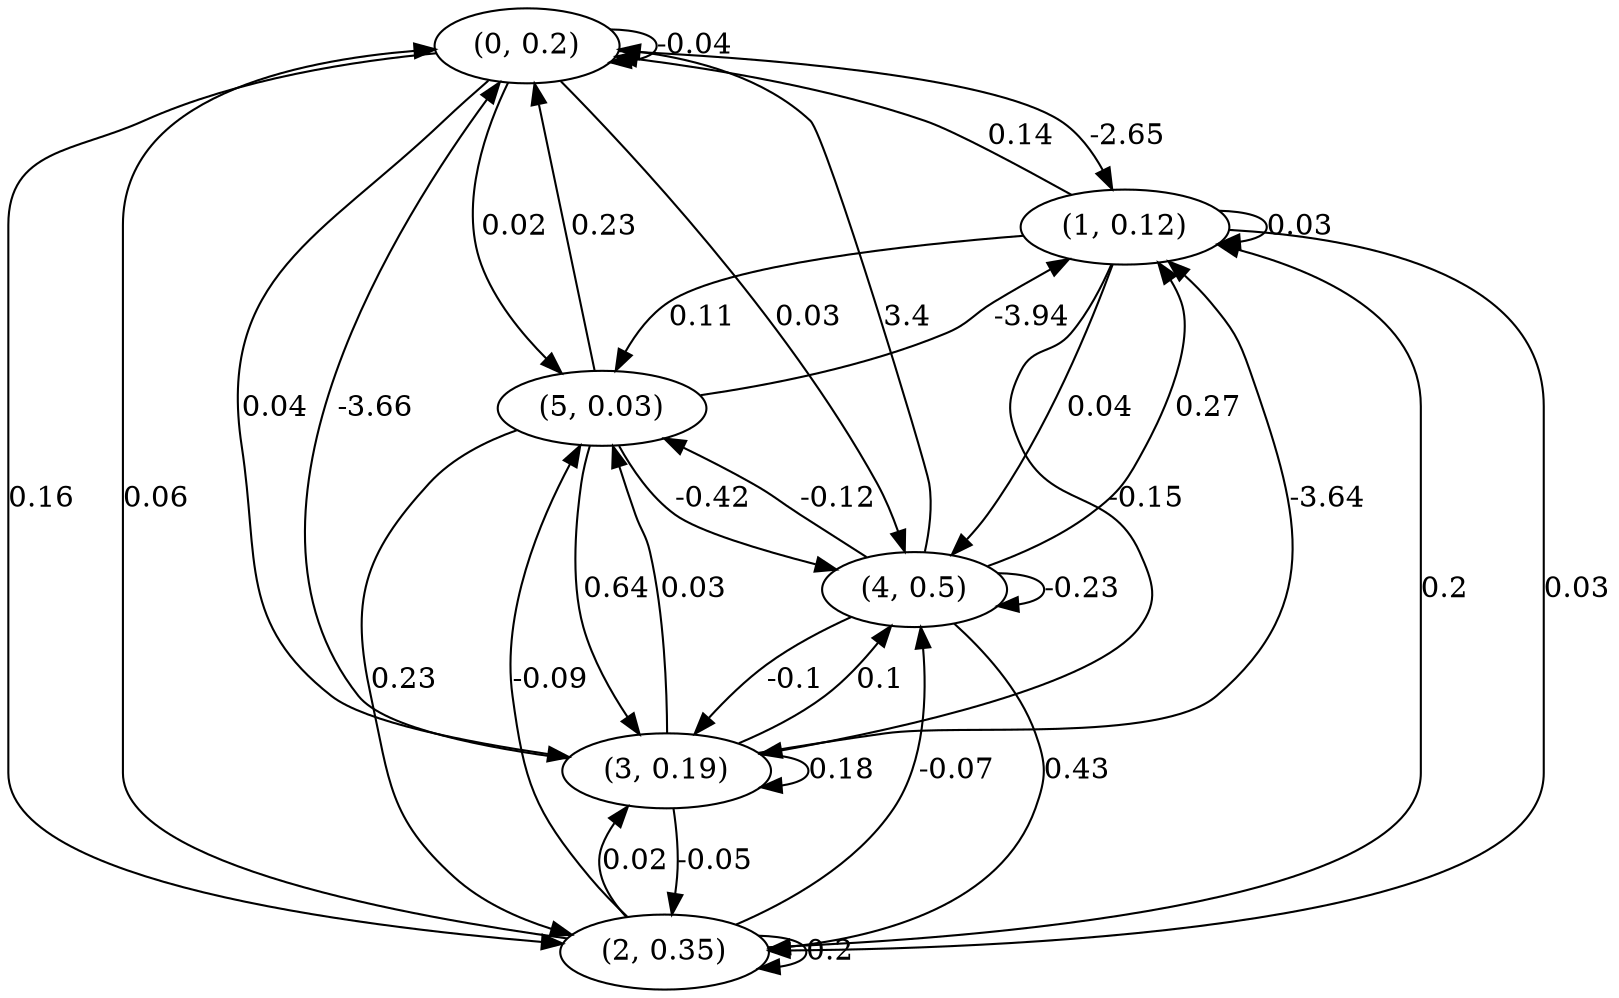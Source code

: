 digraph {
    0 [ label = "(0, 0.2)" ]
    1 [ label = "(1, 0.12)" ]
    2 [ label = "(2, 0.35)" ]
    3 [ label = "(3, 0.19)" ]
    4 [ label = "(4, 0.5)" ]
    5 [ label = "(5, 0.03)" ]
    0 -> 0 [ label = "-0.04" ]
    1 -> 1 [ label = "0.03" ]
    2 -> 2 [ label = "0.2" ]
    3 -> 3 [ label = "0.18" ]
    4 -> 4 [ label = "-0.23" ]
    1 -> 0 [ label = "0.14" ]
    2 -> 0 [ label = "0.06" ]
    3 -> 0 [ label = "-3.66" ]
    4 -> 0 [ label = "3.4" ]
    5 -> 0 [ label = "0.23" ]
    0 -> 1 [ label = "-2.65" ]
    2 -> 1 [ label = "0.2" ]
    3 -> 1 [ label = "-3.64" ]
    4 -> 1 [ label = "0.27" ]
    5 -> 1 [ label = "-3.94" ]
    0 -> 2 [ label = "0.16" ]
    1 -> 2 [ label = "0.03" ]
    3 -> 2 [ label = "-0.05" ]
    4 -> 2 [ label = "0.43" ]
    5 -> 2 [ label = "0.23" ]
    0 -> 3 [ label = "0.04" ]
    1 -> 3 [ label = "-0.15" ]
    2 -> 3 [ label = "0.02" ]
    4 -> 3 [ label = "-0.1" ]
    5 -> 3 [ label = "0.64" ]
    0 -> 4 [ label = "0.03" ]
    1 -> 4 [ label = "0.04" ]
    2 -> 4 [ label = "-0.07" ]
    3 -> 4 [ label = "0.1" ]
    5 -> 4 [ label = "-0.42" ]
    0 -> 5 [ label = "0.02" ]
    1 -> 5 [ label = "0.11" ]
    2 -> 5 [ label = "-0.09" ]
    3 -> 5 [ label = "0.03" ]
    4 -> 5 [ label = "-0.12" ]
}

